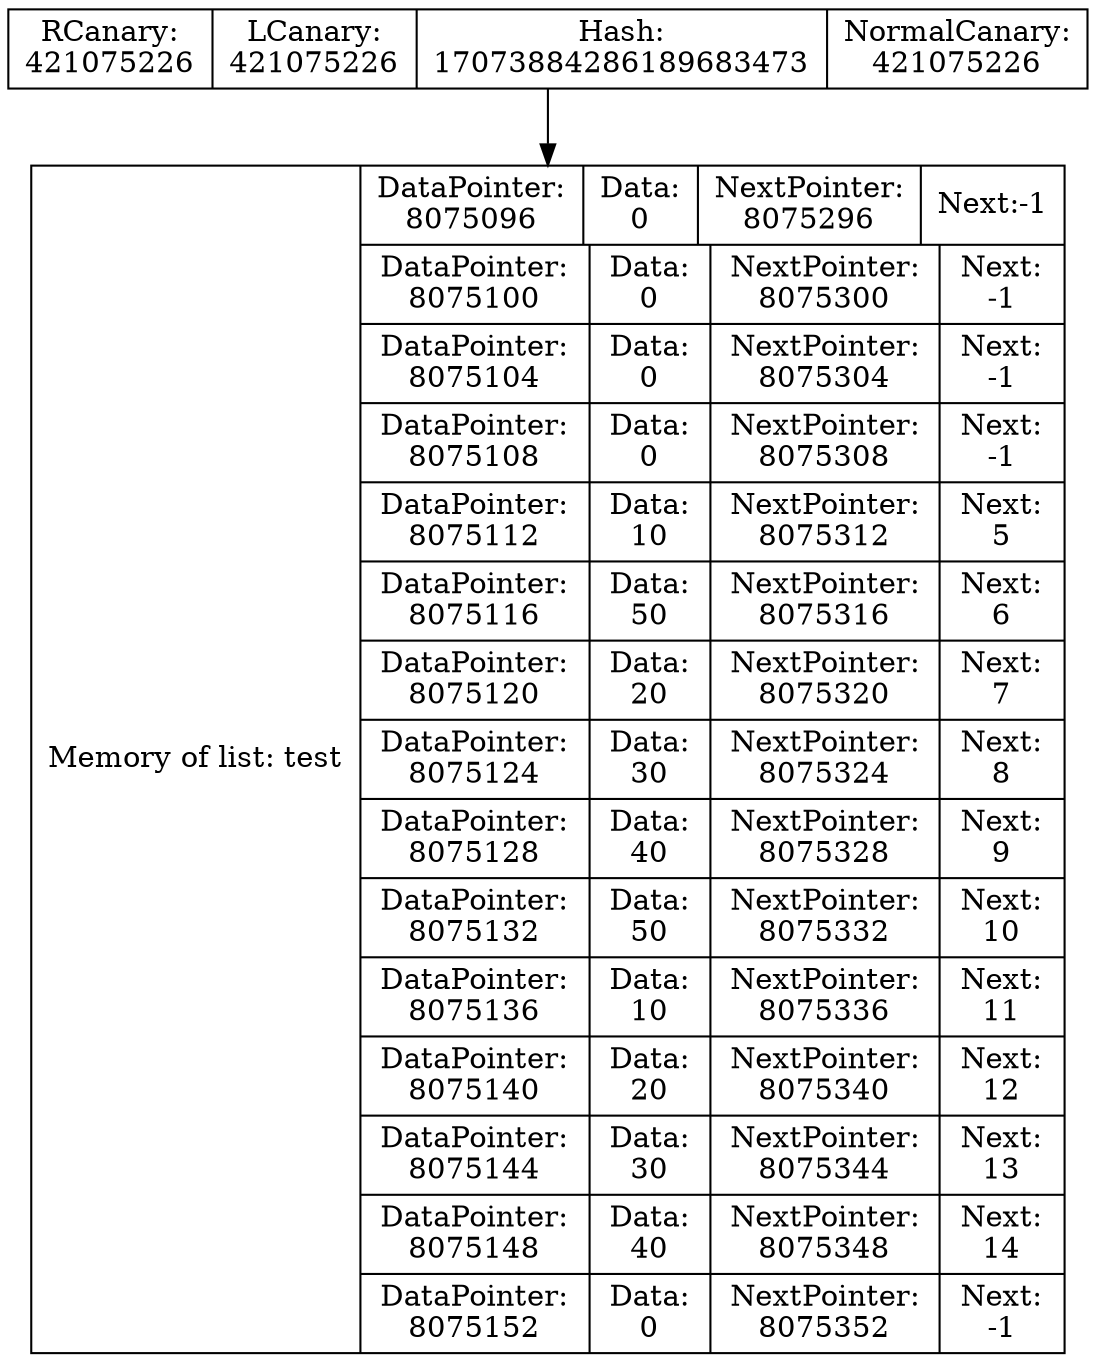 digraph G{
data [shape=record,label="{Memory of list: test} | {{DataPointer:\n8075096 | Data:\n0 | NextPointer:\n8075296 | Next:
-1}
| {DataPointer:\n8075100 | Data:\n0 | NextPointer:\n8075300 | Next:\n-1}
| {DataPointer:\n8075104 | Data:\n0 | NextPointer:\n8075304 | Next:\n-1}
| {DataPointer:\n8075108 | Data:\n0 | NextPointer:\n8075308 | Next:\n-1}
| {DataPointer:\n8075112 | Data:\n10 | NextPointer:\n8075312 | Next:\n5}
| {DataPointer:\n8075116 | Data:\n50 | NextPointer:\n8075316 | Next:\n6}
| {DataPointer:\n8075120 | Data:\n20 | NextPointer:\n8075320 | Next:\n7}
| {DataPointer:\n8075124 | Data:\n30 | NextPointer:\n8075324 | Next:\n8}
| {DataPointer:\n8075128 | Data:\n40 | NextPointer:\n8075328 | Next:\n9}
| {DataPointer:\n8075132 | Data:\n50 | NextPointer:\n8075332 | Next:\n10}
| {DataPointer:\n8075136 | Data:\n10 | NextPointer:\n8075336 | Next:\n11}
| {DataPointer:\n8075140 | Data:\n20 | NextPointer:\n8075340 | Next:\n12}
| {DataPointer:\n8075144 | Data:\n30 | NextPointer:\n8075344 | Next:\n13}
| {DataPointer:\n8075148 | Data:\n40 | NextPointer:\n8075348 | Next:\n14}
| {DataPointer:\n8075152 | Data:\n0 | NextPointer:\n8075352 | Next:\n-1}
}"];
Shild [shape=record,label=" RCanary:\n421075226 | LCanary:\n421075226 | Hash:\n17073884286189683473 | NormalCanary:\n421075226"];
Shild->data
}
